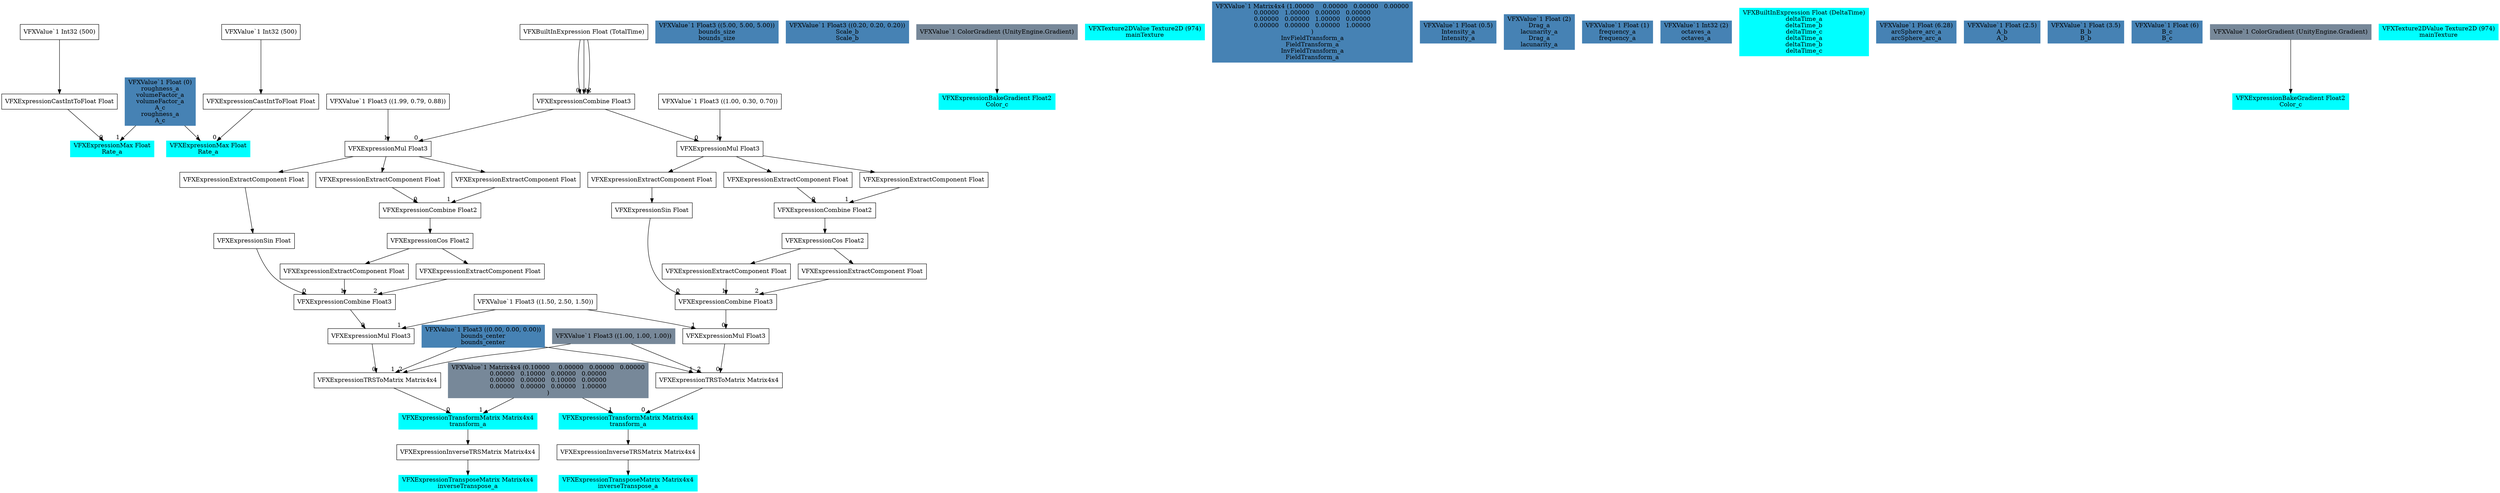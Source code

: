 digraph G {
node0 [shape="box" color="cyan" style="filled" label="VFXExpressionMax Float
Rate_a"]
node1 [shape="box" label="VFXExpressionCastIntToFloat Float"]
node2 [shape="box" label="VFXValue`1 Int32 (500)"]
node3 [shape="box" color="steelblue" style="filled" label="VFXValue`1 Float (0)
roughness_a
volumeFactor_a
volumeFactor_a
A_c
roughness_a
A_c"]
node4 [shape="box" color="cyan" style="filled" label="VFXExpressionMax Float
Rate_a"]
node5 [shape="box" label="VFXExpressionCastIntToFloat Float"]
node6 [shape="box" label="VFXValue`1 Int32 (500)"]
node7 [shape="box" color="steelblue" style="filled" label="VFXValue`1 Float3 ((0.00, 0.00, 0.00))
bounds_center
bounds_center"]
node8 [shape="box" color="steelblue" style="filled" label="VFXValue`1 Float3 ((5.00, 5.00, 5.00))
bounds_size
bounds_size"]
node9 [shape="box" color="steelblue" style="filled" label="VFXValue`1 Float3 ((0.20, 0.20, 0.20))
Scale_b
Scale_b"]
node10 [shape="box" color="cyan" style="filled" label="VFXExpressionBakeGradient Float2
Color_c"]
node11 [shape="box" color="lightslategray" style="filled" label="VFXValue`1 ColorGradient (UnityEngine.Gradient)"]
node12 [shape="box" color="cyan" style="filled" label="VFXTexture2DValue Texture2D (974)
mainTexture"]
node13 [shape="box" color="steelblue" style="filled" label="VFXValue`1 Matrix4x4 (1.00000	0.00000	0.00000	0.00000
0.00000	1.00000	0.00000	0.00000
0.00000	0.00000	1.00000	0.00000
0.00000	0.00000	0.00000	1.00000
)
InvFieldTransform_a
FieldTransform_a
InvFieldTransform_a
FieldTransform_a"]
node14 [shape="box" color="steelblue" style="filled" label="VFXValue`1 Float (0.5)
Intensity_a
Intensity_a"]
node15 [shape="box" color="steelblue" style="filled" label="VFXValue`1 Float (2)
Drag_a
lacunarity_a
Drag_a
lacunarity_a"]
node16 [shape="box" color="steelblue" style="filled" label="VFXValue`1 Float (1)
frequency_a
frequency_a"]
node17 [shape="box" color="steelblue" style="filled" label="VFXValue`1 Int32 (2)
octaves_a
octaves_a"]
node18 [shape="box" color="cyan" style="filled" label="VFXBuiltInExpression Float (DeltaTime)
deltaTime_a
deltaTime_b
deltaTime_c
deltaTime_a
deltaTime_b
deltaTime_c"]
node19 [shape="box" color="steelblue" style="filled" label="VFXValue`1 Float (6.28)
arcSphere_arc_a
arcSphere_arc_a"]
node20 [shape="box" color="cyan" style="filled" label="VFXExpressionTransformMatrix Matrix4x4
transform_a"]
node21 [shape="box" label="VFXExpressionTRSToMatrix Matrix4x4"]
node22 [shape="box" label="VFXExpressionMul Float3"]
node23 [shape="box" label="VFXExpressionCombine Float3"]
node24 [shape="box" label="VFXExpressionSin Float"]
node25 [shape="box" label="VFXExpressionExtractComponent Float"]
node26 [shape="box" label="VFXExpressionMul Float3"]
node27 [shape="box" label="VFXExpressionCombine Float3"]
node28 [shape="box" label="VFXBuiltInExpression Float (TotalTime)"]
node29 [shape="box" label="VFXValue`1 Float3 ((1.99, 0.79, 0.88))"]
node30 [shape="box" label="VFXExpressionExtractComponent Float"]
node31 [shape="box" label="VFXExpressionCos Float2"]
node32 [shape="box" label="VFXExpressionCombine Float2"]
node33 [shape="box" label="VFXExpressionExtractComponent Float"]
node34 [shape="box" label="VFXExpressionExtractComponent Float"]
node35 [shape="box" label="VFXExpressionExtractComponent Float"]
node36 [shape="box" label="VFXValue`1 Float3 ((1.50, 2.50, 1.50))"]
node37 [shape="box" color="lightslategray" style="filled" label="VFXValue`1 Float3 ((1.00, 1.00, 1.00))"]
node38 [shape="box" color="lightslategray" style="filled" label="VFXValue`1 Matrix4x4 (0.10000	0.00000	0.00000	0.00000
0.00000	0.10000	0.00000	0.00000
0.00000	0.00000	0.10000	0.00000
0.00000	0.00000	0.00000	1.00000
)"]
node39 [shape="box" color="cyan" style="filled" label="VFXExpressionTransposeMatrix Matrix4x4
inverseTranspose_a"]
node40 [shape="box" label="VFXExpressionInverseTRSMatrix Matrix4x4"]
node41 [shape="box" color="steelblue" style="filled" label="VFXValue`1 Float (2.5)
A_b
A_b"]
node42 [shape="box" color="steelblue" style="filled" label="VFXValue`1 Float (3.5)
B_b
B_b"]
node43 [shape="box" color="steelblue" style="filled" label="VFXValue`1 Float (6)
B_c
B_c"]
node44 [shape="box" color="cyan" style="filled" label="VFXExpressionBakeGradient Float2
Color_c"]
node45 [shape="box" color="lightslategray" style="filled" label="VFXValue`1 ColorGradient (UnityEngine.Gradient)"]
node46 [shape="box" color="cyan" style="filled" label="VFXTexture2DValue Texture2D (974)
mainTexture"]
node47 [shape="box" color="cyan" style="filled" label="VFXExpressionTransformMatrix Matrix4x4
transform_a"]
node48 [shape="box" label="VFXExpressionTRSToMatrix Matrix4x4"]
node49 [shape="box" label="VFXExpressionMul Float3"]
node50 [shape="box" label="VFXExpressionCombine Float3"]
node51 [shape="box" label="VFXExpressionSin Float"]
node52 [shape="box" label="VFXExpressionExtractComponent Float"]
node53 [shape="box" label="VFXExpressionMul Float3"]
node54 [shape="box" label="VFXValue`1 Float3 ((1.00, 0.30, 0.70))"]
node55 [shape="box" label="VFXExpressionExtractComponent Float"]
node56 [shape="box" label="VFXExpressionCos Float2"]
node57 [shape="box" label="VFXExpressionCombine Float2"]
node58 [shape="box" label="VFXExpressionExtractComponent Float"]
node59 [shape="box" label="VFXExpressionExtractComponent Float"]
node60 [shape="box" label="VFXExpressionExtractComponent Float"]
node61 [shape="box" color="cyan" style="filled" label="VFXExpressionTransposeMatrix Matrix4x4
inverseTranspose_a"]
node62 [shape="box" label="VFXExpressionInverseTRSMatrix Matrix4x4"]
node1 -> node0 [headlabel="0"]
node3 -> node0 [headlabel="1"]
node2 -> node1 
node5 -> node4 [headlabel="0"]
node3 -> node4 [headlabel="1"]
node6 -> node5 
node11 -> node10 
node21 -> node20 [headlabel="0"]
node38 -> node20 [headlabel="1"]
node22 -> node21 [headlabel="0"]
node7 -> node21 [headlabel="1"]
node37 -> node21 [headlabel="2"]
node23 -> node22 [headlabel="0"]
node36 -> node22 [headlabel="1"]
node24 -> node23 [headlabel="0"]
node30 -> node23 [headlabel="1"]
node35 -> node23 [headlabel="2"]
node25 -> node24 
node26 -> node25 
node27 -> node26 [headlabel="0"]
node29 -> node26 [headlabel="1"]
node28 -> node27 [headlabel="0"]
node28 -> node27 [headlabel="1"]
node28 -> node27 [headlabel="2"]
node31 -> node30 
node32 -> node31 
node33 -> node32 [headlabel="0"]
node34 -> node32 [headlabel="1"]
node26 -> node33 
node26 -> node34 
node31 -> node35 
node40 -> node39 
node20 -> node40 
node45 -> node44 
node48 -> node47 [headlabel="0"]
node38 -> node47 [headlabel="1"]
node49 -> node48 [headlabel="0"]
node7 -> node48 [headlabel="1"]
node37 -> node48 [headlabel="2"]
node50 -> node49 [headlabel="0"]
node36 -> node49 [headlabel="1"]
node51 -> node50 [headlabel="0"]
node55 -> node50 [headlabel="1"]
node60 -> node50 [headlabel="2"]
node52 -> node51 
node53 -> node52 
node27 -> node53 [headlabel="0"]
node54 -> node53 [headlabel="1"]
node56 -> node55 
node57 -> node56 
node58 -> node57 [headlabel="0"]
node59 -> node57 [headlabel="1"]
node53 -> node58 
node53 -> node59 
node56 -> node60 
node62 -> node61 
node47 -> node62 
}
